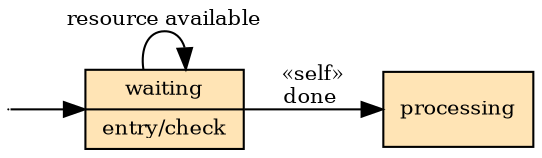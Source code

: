 // $Id: self-events.dot,v c479093033cd 2008/05/08 05:16:52 simonjwright $
// dot diagram showing use of self event to count resources

digraph {

edge [fontsize=10];
node [shape=record, style=filled, fillcolor="moccasin", fontsize=10];
rankdir=LR;

initial [shape=point, style=invisible, width=0];
waiting [label="waiting | entry/check"];
processing [];

initial -> waiting;
waiting -> waiting [label="resource available"];
waiting -> processing [label="«self»\ndone "];

}
